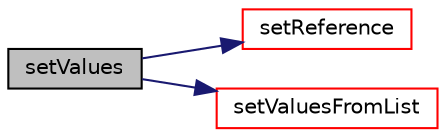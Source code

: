 digraph "setValues"
{
  bgcolor="transparent";
  edge [fontname="Helvetica",fontsize="10",labelfontname="Helvetica",labelfontsize="10"];
  node [fontname="Helvetica",fontsize="10",shape=record];
  rankdir="LR";
  Node1 [label="setValues",height=0.2,width=0.4,color="black", fillcolor="grey75", style="filled", fontcolor="black"];
  Node1 -> Node2 [color="midnightblue",fontsize="10",style="solid",fontname="Helvetica"];
  Node2 [label="setReference",height=0.2,width=0.4,color="red",URL="$a00891.html#a954c04bea3c4c0220047c21ca5e38763",tooltip="Set reference level for solution. "];
  Node1 -> Node3 [color="midnightblue",fontsize="10",style="solid",fontname="Helvetica"];
  Node3 [label="setValuesFromList",height=0.2,width=0.4,color="red",URL="$a00891.html#ae2373f8bf20e55920fbe1157213a9858",tooltip="Set solution in given cells to the specified values. "];
}
